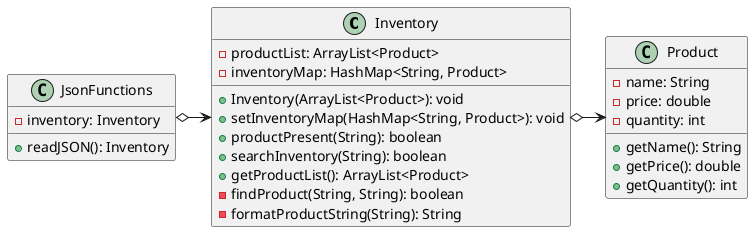 @startuml
'https://plantuml.com/class-diagram

Inventory o-> Product
JsonFunctions o-> Inventory

class JsonFunctions{
    - inventory: Inventory

    + readJSON(): Inventory
}

class Inventory{
    - productList: ArrayList<Product>
    - inventoryMap: HashMap<String, Product>

    + Inventory(ArrayList<Product>): void
    + setInventoryMap(HashMap<String, Product>): void
    + productPresent(String): boolean
    + searchInventory(String): boolean
    + getProductList(): ArrayList<Product>
    - findProduct(String, String): boolean
    - formatProductString(String): String
}

class Product{
    - name: String
    - price: double
    - quantity: int

    + getName(): String
    + getPrice(): double
    + getQuantity(): int
}


@enduml